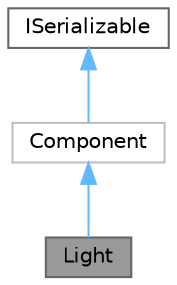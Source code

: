 digraph "Light"
{
 // LATEX_PDF_SIZE
  bgcolor="transparent";
  edge [fontname=Helvetica,fontsize=10,labelfontname=Helvetica,labelfontsize=10];
  node [fontname=Helvetica,fontsize=10,shape=box,height=0.2,width=0.4];
  Node1 [id="Node000001",label="Light",height=0.2,width=0.4,color="gray40", fillcolor="grey60", style="filled", fontcolor="black",tooltip="Light source."];
  Node2 -> Node1 [id="edge1_Node000001_Node000002",dir="back",color="steelblue1",style="solid",tooltip=" "];
  Node2 [id="Node000002",label="Component",height=0.2,width=0.4,color="grey75", fillcolor="white", style="filled",URL="$d8/d6b/classComponent.html",tooltip=" "];
  Node3 -> Node2 [id="edge2_Node000002_Node000003",dir="back",color="steelblue1",style="solid",tooltip=" "];
  Node3 [id="Node000003",label="ISerializable",height=0.2,width=0.4,color="gray40", fillcolor="white", style="filled",URL="$db/df8/classISerializable.html",tooltip="interface for all serializable objects"];
}
